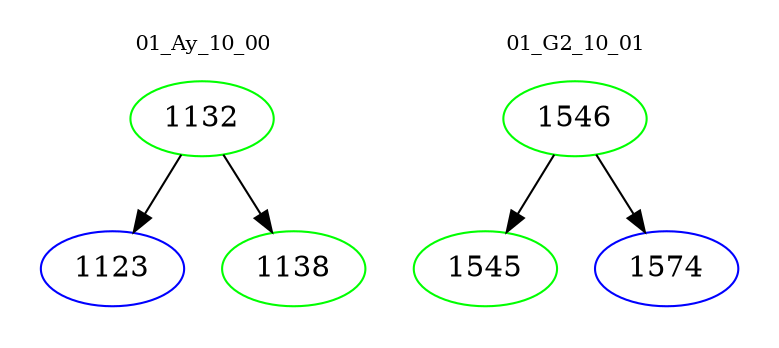 digraph{
subgraph cluster_0 {
color = white
label = "01_Ay_10_00";
fontsize=10;
T0_1132 [label="1132", color="green"]
T0_1132 -> T0_1123 [color="black"]
T0_1123 [label="1123", color="blue"]
T0_1132 -> T0_1138 [color="black"]
T0_1138 [label="1138", color="green"]
}
subgraph cluster_1 {
color = white
label = "01_G2_10_01";
fontsize=10;
T1_1546 [label="1546", color="green"]
T1_1546 -> T1_1545 [color="black"]
T1_1545 [label="1545", color="green"]
T1_1546 -> T1_1574 [color="black"]
T1_1574 [label="1574", color="blue"]
}
}
